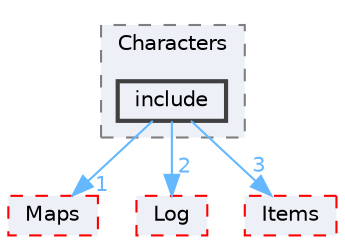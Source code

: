 digraph "components/Characters/include"
{
 // LATEX_PDF_SIZE
  bgcolor="transparent";
  edge [fontname=Helvetica,fontsize=10,labelfontname=Helvetica,labelfontsize=10];
  node [fontname=Helvetica,fontsize=10,shape=box,height=0.2,width=0.4];
  compound=true
  subgraph clusterdir_5e1eab55ecca3a842e980cadf47de3e4 {
    graph [ bgcolor="#edf0f7", pencolor="grey50", label="Characters", fontname=Helvetica,fontsize=10 style="filled,dashed", URL="dir_5e1eab55ecca3a842e980cadf47de3e4.html",tooltip=""]
  dir_82777333823d26474a7ef711a264612f [label="include", fillcolor="#edf0f7", color="grey25", style="filled,bold", URL="dir_82777333823d26474a7ef711a264612f.html",tooltip=""];
  }
  dir_0c858cf063cc4a552086b51ac1d00831 [label="Maps", fillcolor="#edf0f7", color="red", style="filled,dashed", URL="dir_0c858cf063cc4a552086b51ac1d00831.html",tooltip=""];
  dir_e0265970d0c2b47964a8add59f80c8ad [label="Log", fillcolor="#edf0f7", color="red", style="filled,dashed", URL="dir_e0265970d0c2b47964a8add59f80c8ad.html",tooltip=""];
  dir_43c077a971f14465bfcbdb2684713c71 [label="Items", fillcolor="#edf0f7", color="red", style="filled,dashed", URL="dir_43c077a971f14465bfcbdb2684713c71.html",tooltip=""];
  dir_82777333823d26474a7ef711a264612f->dir_0c858cf063cc4a552086b51ac1d00831 [headlabel="1", labeldistance=1.5 headhref="dir_000009_000019.html" href="dir_000009_000019.html" color="steelblue1" fontcolor="steelblue1"];
  dir_82777333823d26474a7ef711a264612f->dir_43c077a971f14465bfcbdb2684713c71 [headlabel="3", labeldistance=1.5 headhref="dir_000009_000017.html" href="dir_000009_000017.html" color="steelblue1" fontcolor="steelblue1"];
  dir_82777333823d26474a7ef711a264612f->dir_e0265970d0c2b47964a8add59f80c8ad [headlabel="2", labeldistance=1.5 headhref="dir_000009_000018.html" href="dir_000009_000018.html" color="steelblue1" fontcolor="steelblue1"];
}
